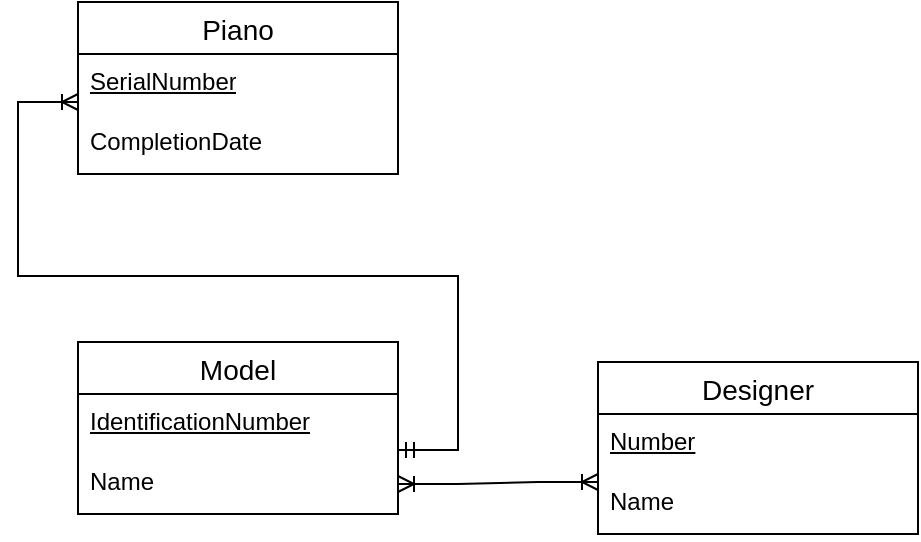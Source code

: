 <mxfile version="21.7.5" type="github">
  <diagram name="Page-1" id="y6FPKIaXaW5Mr9hPLA4b">
    <mxGraphModel dx="827" dy="647" grid="1" gridSize="10" guides="1" tooltips="1" connect="1" arrows="1" fold="1" page="1" pageScale="1" pageWidth="850" pageHeight="1100" math="0" shadow="0">
      <root>
        <mxCell id="0" />
        <mxCell id="1" parent="0" />
        <mxCell id="Jl_EnqVgJ7W5Pl3jvxYH-8" value="Piano" style="swimlane;fontStyle=0;childLayout=stackLayout;horizontal=1;startSize=26;horizontalStack=0;resizeParent=1;resizeParentMax=0;resizeLast=0;collapsible=1;marginBottom=0;align=center;fontSize=14;" vertex="1" parent="1">
          <mxGeometry x="100" y="160" width="160" height="86" as="geometry" />
        </mxCell>
        <mxCell id="Jl_EnqVgJ7W5Pl3jvxYH-9" value="SerialNumber" style="text;strokeColor=none;fillColor=none;spacingLeft=4;spacingRight=4;overflow=hidden;rotatable=0;points=[[0,0.5],[1,0.5]];portConstraint=eastwest;fontSize=12;whiteSpace=wrap;html=1;fontStyle=4" vertex="1" parent="Jl_EnqVgJ7W5Pl3jvxYH-8">
          <mxGeometry y="26" width="160" height="30" as="geometry" />
        </mxCell>
        <mxCell id="Jl_EnqVgJ7W5Pl3jvxYH-10" value="CompletionDate" style="text;strokeColor=none;fillColor=none;spacingLeft=4;spacingRight=4;overflow=hidden;rotatable=0;points=[[0,0.5],[1,0.5]];portConstraint=eastwest;fontSize=12;whiteSpace=wrap;html=1;" vertex="1" parent="Jl_EnqVgJ7W5Pl3jvxYH-8">
          <mxGeometry y="56" width="160" height="30" as="geometry" />
        </mxCell>
        <mxCell id="Jl_EnqVgJ7W5Pl3jvxYH-22" value="" style="edgeStyle=entityRelationEdgeStyle;fontSize=12;html=1;endArrow=ERoneToMany;startArrow=ERmandOne;rounded=0;exitX=1;exitY=0.933;exitDx=0;exitDy=0;exitPerimeter=0;" edge="1" parent="Jl_EnqVgJ7W5Pl3jvxYH-8" source="Jl_EnqVgJ7W5Pl3jvxYH-13">
          <mxGeometry width="100" height="100" relative="1" as="geometry">
            <mxPoint x="215" y="113" as="sourcePoint" />
            <mxPoint y="50" as="targetPoint" />
            <Array as="points">
              <mxPoint x="518.04" y="152.01" />
              <mxPoint x="368.04" y="112.01" />
              <mxPoint x="498.04" y="112.01" />
              <mxPoint x="298.04" y="112.01" />
              <mxPoint x="355" y="12" />
              <mxPoint x="398.04" y="62.01" />
            </Array>
          </mxGeometry>
        </mxCell>
        <mxCell id="Jl_EnqVgJ7W5Pl3jvxYH-12" value="Model" style="swimlane;fontStyle=0;childLayout=stackLayout;horizontal=1;startSize=26;horizontalStack=0;resizeParent=1;resizeParentMax=0;resizeLast=0;collapsible=1;marginBottom=0;align=center;fontSize=14;" vertex="1" parent="1">
          <mxGeometry x="100" y="330" width="160" height="86" as="geometry" />
        </mxCell>
        <mxCell id="Jl_EnqVgJ7W5Pl3jvxYH-13" value="IdentificationNumber" style="text;strokeColor=none;fillColor=none;spacingLeft=4;spacingRight=4;overflow=hidden;rotatable=0;points=[[0,0.5],[1,0.5]];portConstraint=eastwest;fontSize=12;whiteSpace=wrap;html=1;fontStyle=4" vertex="1" parent="Jl_EnqVgJ7W5Pl3jvxYH-12">
          <mxGeometry y="26" width="160" height="30" as="geometry" />
        </mxCell>
        <mxCell id="Jl_EnqVgJ7W5Pl3jvxYH-15" value="Name" style="text;strokeColor=none;fillColor=none;spacingLeft=4;spacingRight=4;overflow=hidden;rotatable=0;points=[[0,0.5],[1,0.5]];portConstraint=eastwest;fontSize=12;whiteSpace=wrap;html=1;" vertex="1" parent="Jl_EnqVgJ7W5Pl3jvxYH-12">
          <mxGeometry y="56" width="160" height="30" as="geometry" />
        </mxCell>
        <mxCell id="Jl_EnqVgJ7W5Pl3jvxYH-23" value="Designer" style="swimlane;fontStyle=0;childLayout=stackLayout;horizontal=1;startSize=26;horizontalStack=0;resizeParent=1;resizeParentMax=0;resizeLast=0;collapsible=1;marginBottom=0;align=center;fontSize=14;" vertex="1" parent="1">
          <mxGeometry x="360" y="340" width="160" height="86" as="geometry" />
        </mxCell>
        <mxCell id="Jl_EnqVgJ7W5Pl3jvxYH-24" value="Number&lt;br&gt;" style="text;strokeColor=none;fillColor=none;spacingLeft=4;spacingRight=4;overflow=hidden;rotatable=0;points=[[0,0.5],[1,0.5]];portConstraint=eastwest;fontSize=12;whiteSpace=wrap;html=1;fontStyle=4" vertex="1" parent="Jl_EnqVgJ7W5Pl3jvxYH-23">
          <mxGeometry y="26" width="160" height="30" as="geometry" />
        </mxCell>
        <mxCell id="Jl_EnqVgJ7W5Pl3jvxYH-25" value="Name" style="text;strokeColor=none;fillColor=none;spacingLeft=4;spacingRight=4;overflow=hidden;rotatable=0;points=[[0,0.5],[1,0.5]];portConstraint=eastwest;fontSize=12;whiteSpace=wrap;html=1;" vertex="1" parent="Jl_EnqVgJ7W5Pl3jvxYH-23">
          <mxGeometry y="56" width="160" height="30" as="geometry" />
        </mxCell>
        <mxCell id="Jl_EnqVgJ7W5Pl3jvxYH-27" value="" style="edgeStyle=entityRelationEdgeStyle;fontSize=12;html=1;endArrow=ERoneToMany;startArrow=ERoneToMany;rounded=0;exitX=1;exitY=0.5;exitDx=0;exitDy=0;" edge="1" parent="1" source="Jl_EnqVgJ7W5Pl3jvxYH-15">
          <mxGeometry width="100" height="100" relative="1" as="geometry">
            <mxPoint x="310" y="420" as="sourcePoint" />
            <mxPoint x="360" y="400" as="targetPoint" />
          </mxGeometry>
        </mxCell>
      </root>
    </mxGraphModel>
  </diagram>
</mxfile>
